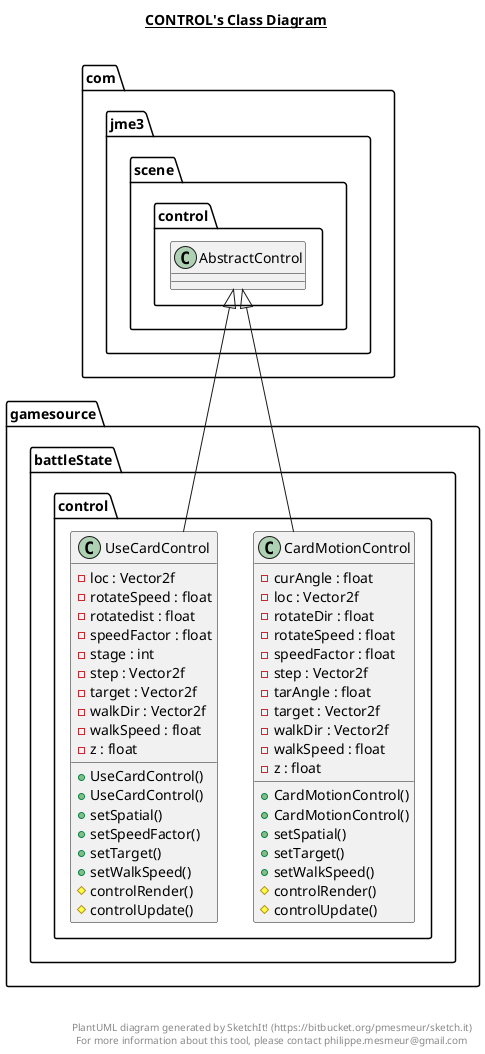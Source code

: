 @startuml

title __CONTROL's Class Diagram__\n

  namespace gamesource {
    namespace battleState.control {
      class gamesource.battleState.control.CardMotionControl {
          - curAngle : float
          - loc : Vector2f
          - rotateDir : float
          - rotateSpeed : float
          - speedFactor : float
          - step : Vector2f
          - tarAngle : float
          - target : Vector2f
          - walkDir : Vector2f
          - walkSpeed : float
          - z : float
          + CardMotionControl()
          + CardMotionControl()
          + setSpatial()
          + setTarget()
          + setWalkSpeed()
          # controlRender()
          # controlUpdate()
      }
    }
  }
  

  namespace gamesource {
    namespace battleState.control {
      class gamesource.battleState.control.UseCardControl {
          - loc : Vector2f
          - rotateSpeed : float
          - rotatedist : float
          - speedFactor : float
          - stage : int
          - step : Vector2f
          - target : Vector2f
          - walkDir : Vector2f
          - walkSpeed : float
          - z : float
          + UseCardControl()
          + UseCardControl()
          + setSpatial()
          + setSpeedFactor()
          + setTarget()
          + setWalkSpeed()
          # controlRender()
          # controlUpdate()
      }
    }
  }
  

  gamesource.battleState.control.CardMotionControl -up-|> com.jme3.scene.control.AbstractControl
  gamesource.battleState.control.UseCardControl -up-|> com.jme3.scene.control.AbstractControl


right footer


PlantUML diagram generated by SketchIt! (https://bitbucket.org/pmesmeur/sketch.it)
For more information about this tool, please contact philippe.mesmeur@gmail.com
endfooter

@enduml
